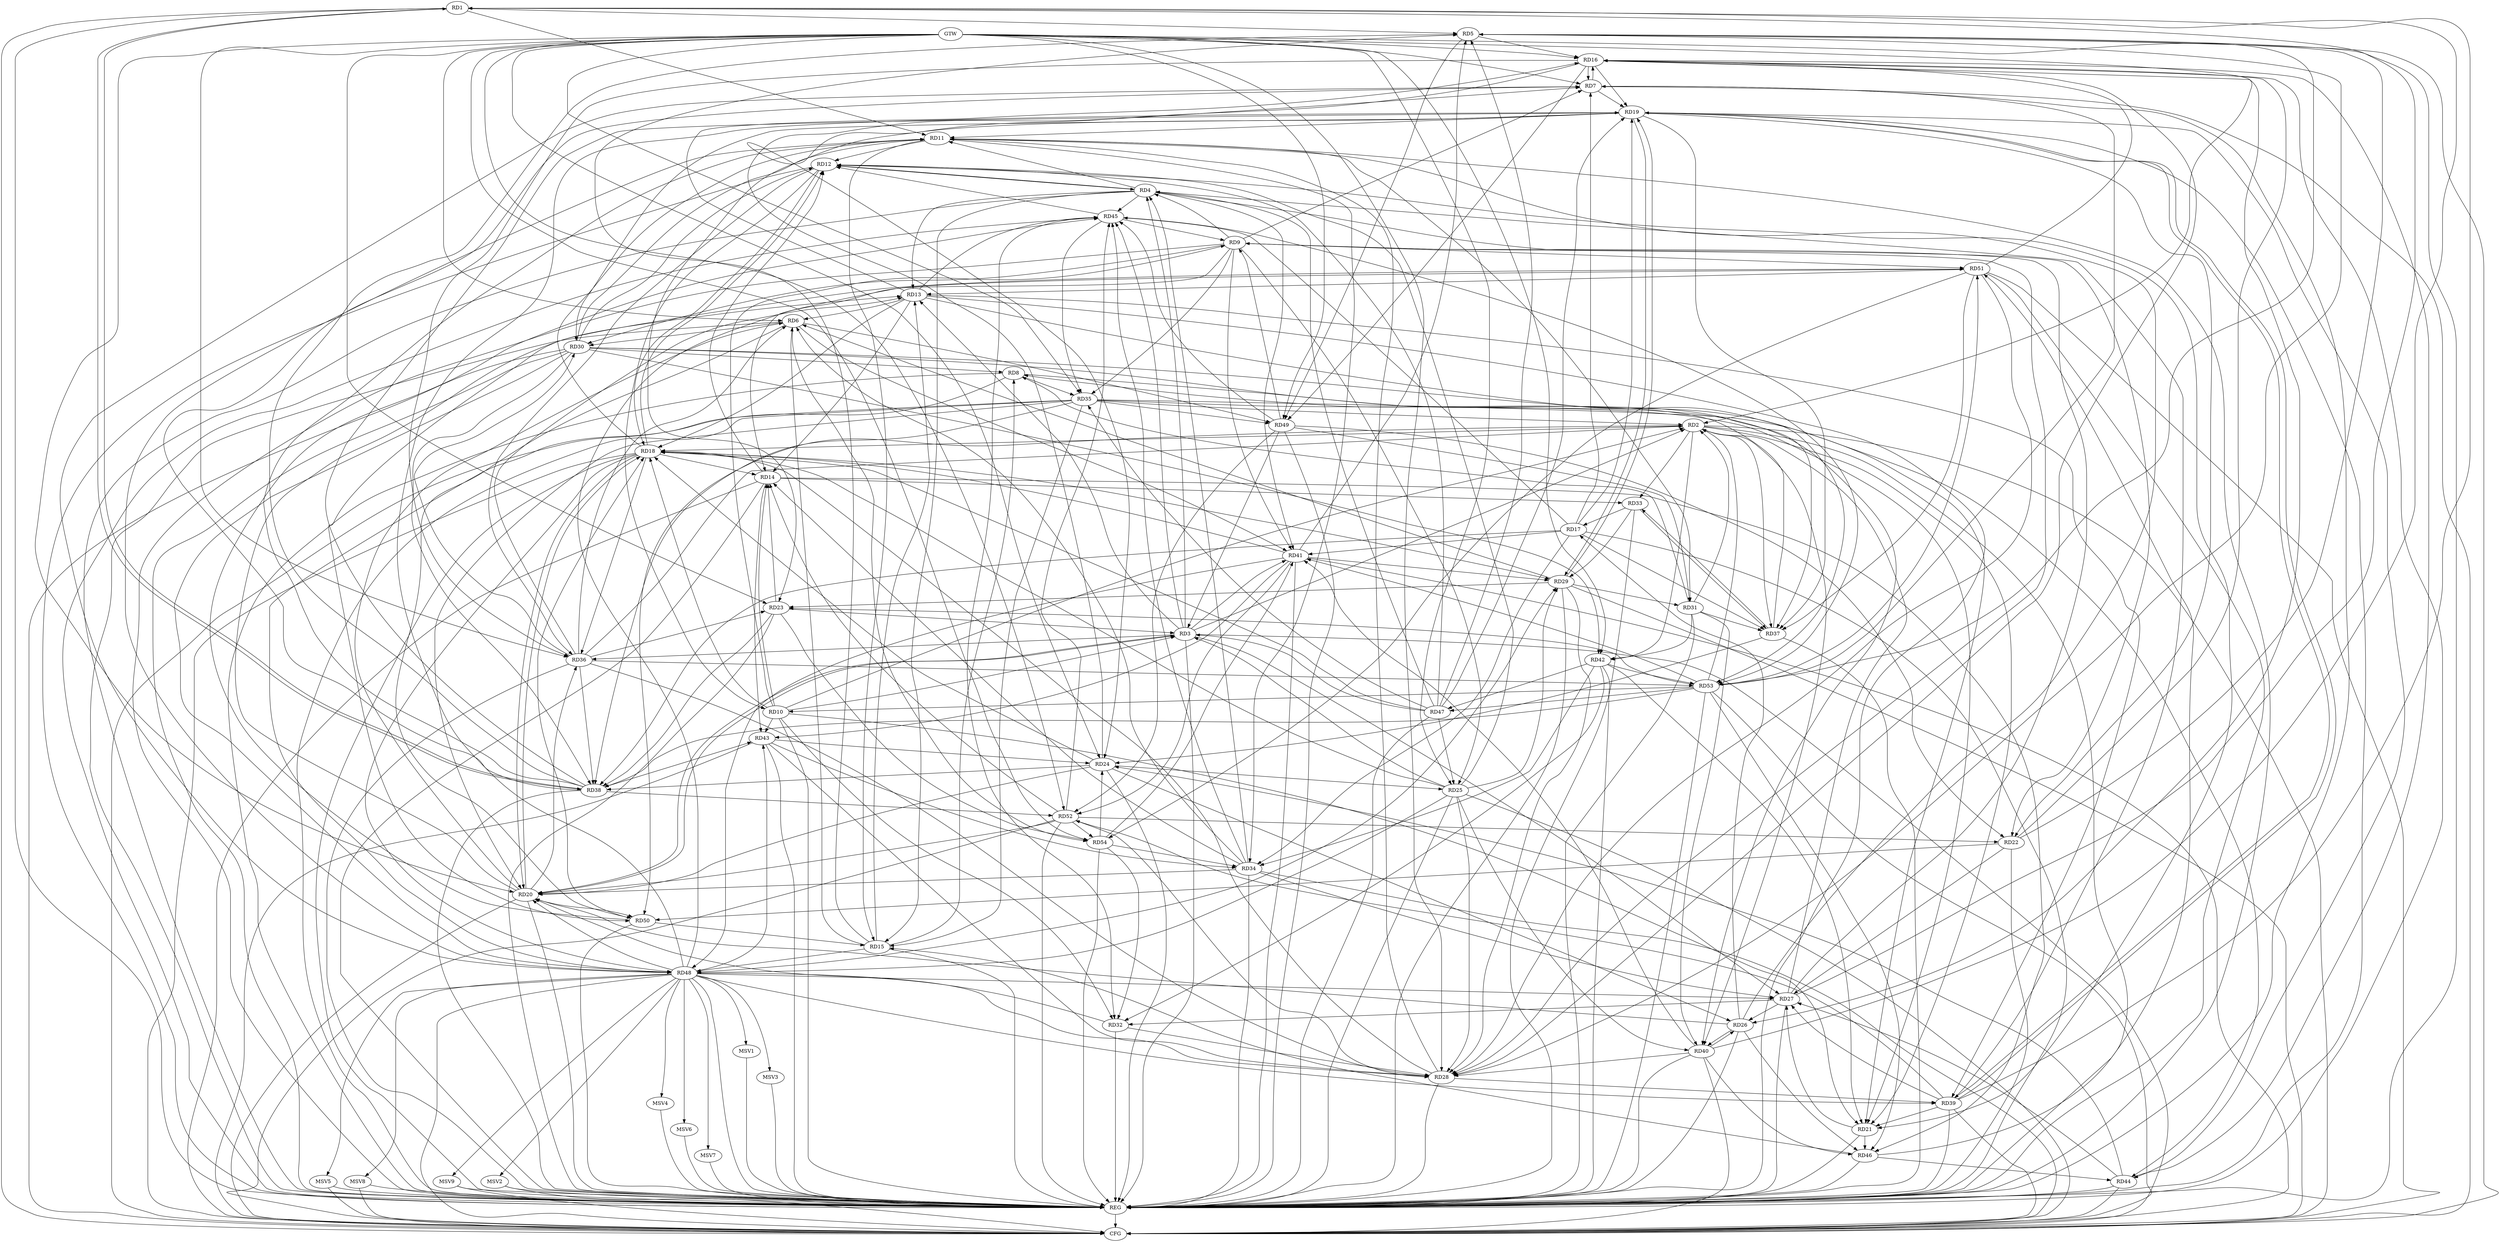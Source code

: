 strict digraph G {
  RD1 [ label="RD1" ];
  RD2 [ label="RD2" ];
  RD3 [ label="RD3" ];
  RD4 [ label="RD4" ];
  RD5 [ label="RD5" ];
  RD6 [ label="RD6" ];
  RD7 [ label="RD7" ];
  RD8 [ label="RD8" ];
  RD9 [ label="RD9" ];
  RD10 [ label="RD10" ];
  RD11 [ label="RD11" ];
  RD12 [ label="RD12" ];
  RD13 [ label="RD13" ];
  RD14 [ label="RD14" ];
  RD15 [ label="RD15" ];
  RD16 [ label="RD16" ];
  RD17 [ label="RD17" ];
  RD18 [ label="RD18" ];
  RD19 [ label="RD19" ];
  RD20 [ label="RD20" ];
  RD21 [ label="RD21" ];
  RD22 [ label="RD22" ];
  RD23 [ label="RD23" ];
  RD24 [ label="RD24" ];
  RD25 [ label="RD25" ];
  RD26 [ label="RD26" ];
  RD27 [ label="RD27" ];
  RD28 [ label="RD28" ];
  RD29 [ label="RD29" ];
  RD30 [ label="RD30" ];
  RD31 [ label="RD31" ];
  RD32 [ label="RD32" ];
  RD33 [ label="RD33" ];
  RD34 [ label="RD34" ];
  RD35 [ label="RD35" ];
  RD36 [ label="RD36" ];
  RD37 [ label="RD37" ];
  RD38 [ label="RD38" ];
  RD39 [ label="RD39" ];
  RD40 [ label="RD40" ];
  RD41 [ label="RD41" ];
  RD42 [ label="RD42" ];
  RD43 [ label="RD43" ];
  RD44 [ label="RD44" ];
  RD45 [ label="RD45" ];
  RD46 [ label="RD46" ];
  RD47 [ label="RD47" ];
  RD48 [ label="RD48" ];
  RD49 [ label="RD49" ];
  RD50 [ label="RD50" ];
  RD51 [ label="RD51" ];
  RD52 [ label="RD52" ];
  RD53 [ label="RD53" ];
  RD54 [ label="RD54" ];
  GTW [ label="GTW" ];
  REG [ label="REG" ];
  CFG [ label="CFG" ];
  MSV1 [ label="MSV1" ];
  MSV2 [ label="MSV2" ];
  MSV3 [ label="MSV3" ];
  MSV4 [ label="MSV4" ];
  MSV5 [ label="MSV5" ];
  MSV6 [ label="MSV6" ];
  MSV7 [ label="MSV7" ];
  MSV8 [ label="MSV8" ];
  MSV9 [ label="MSV9" ];
  RD1 -> RD5;
  RD1 -> RD11;
  RD27 -> RD1;
  RD1 -> RD38;
  RD38 -> RD1;
  RD39 -> RD1;
  RD40 -> RD1;
  RD3 -> RD2;
  RD10 -> RD2;
  RD2 -> RD18;
  RD2 -> RD21;
  RD27 -> RD2;
  RD31 -> RD2;
  RD2 -> RD33;
  RD35 -> RD2;
  RD36 -> RD2;
  RD2 -> RD37;
  RD2 -> RD40;
  RD2 -> RD42;
  RD2 -> RD50;
  RD53 -> RD2;
  RD3 -> RD4;
  RD10 -> RD3;
  RD3 -> RD13;
  RD3 -> RD20;
  RD20 -> RD3;
  RD23 -> RD3;
  RD25 -> RD3;
  RD3 -> RD27;
  RD3 -> RD36;
  RD3 -> RD41;
  RD3 -> RD45;
  RD47 -> RD3;
  RD49 -> RD3;
  RD9 -> RD4;
  RD4 -> RD11;
  RD4 -> RD12;
  RD12 -> RD4;
  RD4 -> RD13;
  RD4 -> RD15;
  RD4 -> RD22;
  RD34 -> RD4;
  RD39 -> RD4;
  RD4 -> RD41;
  RD4 -> RD45;
  RD47 -> RD4;
  RD15 -> RD5;
  RD5 -> RD16;
  RD22 -> RD5;
  RD5 -> RD28;
  RD38 -> RD5;
  RD41 -> RD5;
  RD47 -> RD5;
  RD5 -> RD49;
  RD13 -> RD6;
  RD15 -> RD6;
  RD20 -> RD6;
  RD29 -> RD6;
  RD6 -> RD30;
  RD34 -> RD6;
  RD36 -> RD6;
  RD6 -> RD41;
  RD6 -> RD49;
  RD6 -> RD50;
  RD6 -> RD54;
  RD9 -> RD7;
  RD7 -> RD16;
  RD16 -> RD7;
  RD17 -> RD7;
  RD7 -> RD19;
  RD24 -> RD7;
  RD38 -> RD7;
  RD48 -> RD7;
  RD53 -> RD7;
  RD15 -> RD8;
  RD30 -> RD8;
  RD31 -> RD8;
  RD8 -> RD35;
  RD37 -> RD8;
  RD8 -> RD40;
  RD8 -> RD48;
  RD10 -> RD9;
  RD9 -> RD14;
  RD9 -> RD25;
  RD27 -> RD9;
  RD9 -> RD28;
  RD9 -> RD30;
  RD9 -> RD35;
  RD9 -> RD41;
  RD45 -> RD9;
  RD49 -> RD9;
  RD9 -> RD51;
  RD12 -> RD10;
  RD10 -> RD14;
  RD10 -> RD18;
  RD10 -> RD21;
  RD10 -> RD32;
  RD10 -> RD43;
  RD53 -> RD10;
  RD11 -> RD12;
  RD11 -> RD15;
  RD18 -> RD11;
  RD19 -> RD11;
  RD26 -> RD11;
  RD28 -> RD11;
  RD30 -> RD11;
  RD11 -> RD31;
  RD11 -> RD34;
  RD38 -> RD11;
  RD11 -> RD48;
  RD14 -> RD12;
  RD12 -> RD18;
  RD18 -> RD12;
  RD12 -> RD21;
  RD25 -> RD12;
  RD30 -> RD12;
  RD12 -> RD36;
  RD45 -> RD12;
  RD47 -> RD12;
  RD13 -> RD14;
  RD15 -> RD13;
  RD13 -> RD16;
  RD13 -> RD18;
  RD20 -> RD13;
  RD36 -> RD13;
  RD13 -> RD39;
  RD13 -> RD45;
  RD51 -> RD13;
  RD13 -> RD53;
  RD18 -> RD14;
  RD23 -> RD14;
  RD14 -> RD33;
  RD34 -> RD14;
  RD14 -> RD43;
  RD14 -> RD46;
  RD52 -> RD14;
  RD35 -> RD15;
  RD46 -> RD15;
  RD15 -> RD48;
  RD50 -> RD15;
  RD16 -> RD19;
  RD22 -> RD16;
  RD16 -> RD24;
  RD16 -> RD26;
  RD16 -> RD28;
  RD16 -> RD36;
  RD44 -> RD16;
  RD16 -> RD49;
  RD51 -> RD16;
  RD17 -> RD19;
  RD26 -> RD17;
  RD33 -> RD17;
  RD17 -> RD34;
  RD17 -> RD37;
  RD17 -> RD38;
  RD17 -> RD41;
  RD17 -> RD45;
  RD18 -> RD20;
  RD20 -> RD18;
  RD24 -> RD18;
  RD25 -> RD18;
  RD28 -> RD18;
  RD18 -> RD29;
  RD18 -> RD36;
  RD41 -> RD18;
  RD47 -> RD18;
  RD18 -> RD48;
  RD50 -> RD18;
  RD19 -> RD22;
  RD19 -> RD23;
  RD19 -> RD29;
  RD29 -> RD19;
  RD19 -> RD30;
  RD19 -> RD37;
  RD38 -> RD19;
  RD19 -> RD39;
  RD39 -> RD19;
  RD19 -> RD44;
  RD47 -> RD19;
  RD48 -> RD19;
  RD24 -> RD20;
  RD26 -> RD20;
  RD32 -> RD20;
  RD34 -> RD20;
  RD35 -> RD20;
  RD20 -> RD36;
  RD48 -> RD20;
  RD20 -> RD50;
  RD52 -> RD20;
  RD21 -> RD27;
  RD30 -> RD21;
  RD35 -> RD21;
  RD39 -> RD21;
  RD42 -> RD21;
  RD21 -> RD46;
  RD22 -> RD27;
  RD49 -> RD22;
  RD22 -> RD50;
  RD52 -> RD22;
  RD29 -> RD23;
  RD36 -> RD23;
  RD23 -> RD38;
  RD53 -> RD23;
  RD23 -> RD54;
  RD24 -> RD25;
  RD24 -> RD26;
  RD37 -> RD24;
  RD24 -> RD38;
  RD43 -> RD24;
  RD44 -> RD24;
  RD54 -> RD24;
  RD25 -> RD28;
  RD25 -> RD29;
  RD25 -> RD40;
  RD47 -> RD25;
  RD25 -> RD48;
  RD27 -> RD26;
  RD26 -> RD40;
  RD40 -> RD26;
  RD26 -> RD46;
  RD27 -> RD32;
  RD34 -> RD27;
  RD39 -> RD27;
  RD44 -> RD27;
  RD48 -> RD27;
  RD29 -> RD28;
  RD32 -> RD28;
  RD36 -> RD28;
  RD28 -> RD39;
  RD40 -> RD28;
  RD43 -> RD28;
  RD48 -> RD28;
  RD51 -> RD28;
  RD52 -> RD28;
  RD29 -> RD31;
  RD33 -> RD29;
  RD41 -> RD29;
  RD48 -> RD29;
  RD36 -> RD30;
  RD30 -> RD37;
  RD30 -> RD38;
  RD30 -> RD42;
  RD30 -> RD48;
  RD31 -> RD37;
  RD31 -> RD40;
  RD31 -> RD42;
  RD49 -> RD31;
  RD42 -> RD32;
  RD45 -> RD32;
  RD54 -> RD32;
  RD33 -> RD37;
  RD37 -> RD33;
  RD42 -> RD34;
  RD43 -> RD34;
  RD34 -> RD45;
  RD54 -> RD34;
  RD35 -> RD38;
  RD35 -> RD44;
  RD45 -> RD35;
  RD47 -> RD35;
  RD35 -> RD49;
  RD36 -> RD38;
  RD36 -> RD53;
  RD51 -> RD37;
  RD38 -> RD43;
  RD38 -> RD52;
  RD53 -> RD38;
  RD48 -> RD39;
  RD39 -> RD52;
  RD40 -> RD41;
  RD40 -> RD46;
  RD41 -> RD43;
  RD41 -> RD48;
  RD41 -> RD52;
  RD53 -> RD41;
  RD54 -> RD41;
  RD42 -> RD47;
  RD42 -> RD53;
  RD48 -> RD43;
  RD46 -> RD44;
  RD49 -> RD45;
  RD50 -> RD45;
  RD52 -> RD45;
  RD45 -> RD53;
  RD46 -> RD51;
  RD53 -> RD46;
  RD53 -> RD47;
  RD48 -> RD51;
  RD49 -> RD52;
  RD51 -> RD50;
  RD53 -> RD51;
  RD51 -> RD54;
  RD52 -> RD54;
  GTW -> RD52;
  GTW -> RD53;
  GTW -> RD49;
  GTW -> RD2;
  GTW -> RD25;
  GTW -> RD36;
  GTW -> RD28;
  GTW -> RD54;
  GTW -> RD35;
  GTW -> RD7;
  GTW -> RD42;
  GTW -> RD23;
  GTW -> RD24;
  GTW -> RD20;
  GTW -> RD6;
  GTW -> RD16;
  RD1 -> REG;
  RD2 -> REG;
  RD3 -> REG;
  RD4 -> REG;
  RD5 -> REG;
  RD6 -> REG;
  RD7 -> REG;
  RD8 -> REG;
  RD9 -> REG;
  RD10 -> REG;
  RD11 -> REG;
  RD12 -> REG;
  RD13 -> REG;
  RD14 -> REG;
  RD15 -> REG;
  RD16 -> REG;
  RD17 -> REG;
  RD18 -> REG;
  RD19 -> REG;
  RD20 -> REG;
  RD21 -> REG;
  RD22 -> REG;
  RD23 -> REG;
  RD24 -> REG;
  RD25 -> REG;
  RD26 -> REG;
  RD27 -> REG;
  RD28 -> REG;
  RD29 -> REG;
  RD30 -> REG;
  RD31 -> REG;
  RD32 -> REG;
  RD33 -> REG;
  RD34 -> REG;
  RD35 -> REG;
  RD36 -> REG;
  RD37 -> REG;
  RD38 -> REG;
  RD39 -> REG;
  RD40 -> REG;
  RD41 -> REG;
  RD42 -> REG;
  RD43 -> REG;
  RD44 -> REG;
  RD45 -> REG;
  RD46 -> REG;
  RD47 -> REG;
  RD48 -> REG;
  RD49 -> REG;
  RD50 -> REG;
  RD51 -> REG;
  RD52 -> REG;
  RD53 -> REG;
  RD54 -> REG;
  RD20 -> CFG;
  RD18 -> CFG;
  RD29 -> CFG;
  RD35 -> CFG;
  RD14 -> CFG;
  RD39 -> CFG;
  RD25 -> CFG;
  RD53 -> CFG;
  RD5 -> CFG;
  RD3 -> CFG;
  RD43 -> CFG;
  RD41 -> CFG;
  RD30 -> CFG;
  RD51 -> CFG;
  RD40 -> CFG;
  RD2 -> CFG;
  RD44 -> CFG;
  RD48 -> CFG;
  RD34 -> CFG;
  RD52 -> CFG;
  RD1 -> CFG;
  RD7 -> CFG;
  REG -> CFG;
  RD48 -> MSV1;
  RD48 -> MSV2;
  RD48 -> MSV3;
  RD48 -> MSV4;
  RD48 -> MSV5;
  MSV1 -> REG;
  MSV2 -> REG;
  MSV2 -> CFG;
  MSV3 -> REG;
  MSV4 -> REG;
  MSV5 -> REG;
  MSV5 -> CFG;
  RD48 -> MSV6;
  RD48 -> MSV7;
  MSV6 -> REG;
  MSV7 -> REG;
  RD48 -> MSV8;
  MSV8 -> REG;
  MSV8 -> CFG;
  RD48 -> MSV9;
  MSV9 -> REG;
  MSV9 -> CFG;
}
